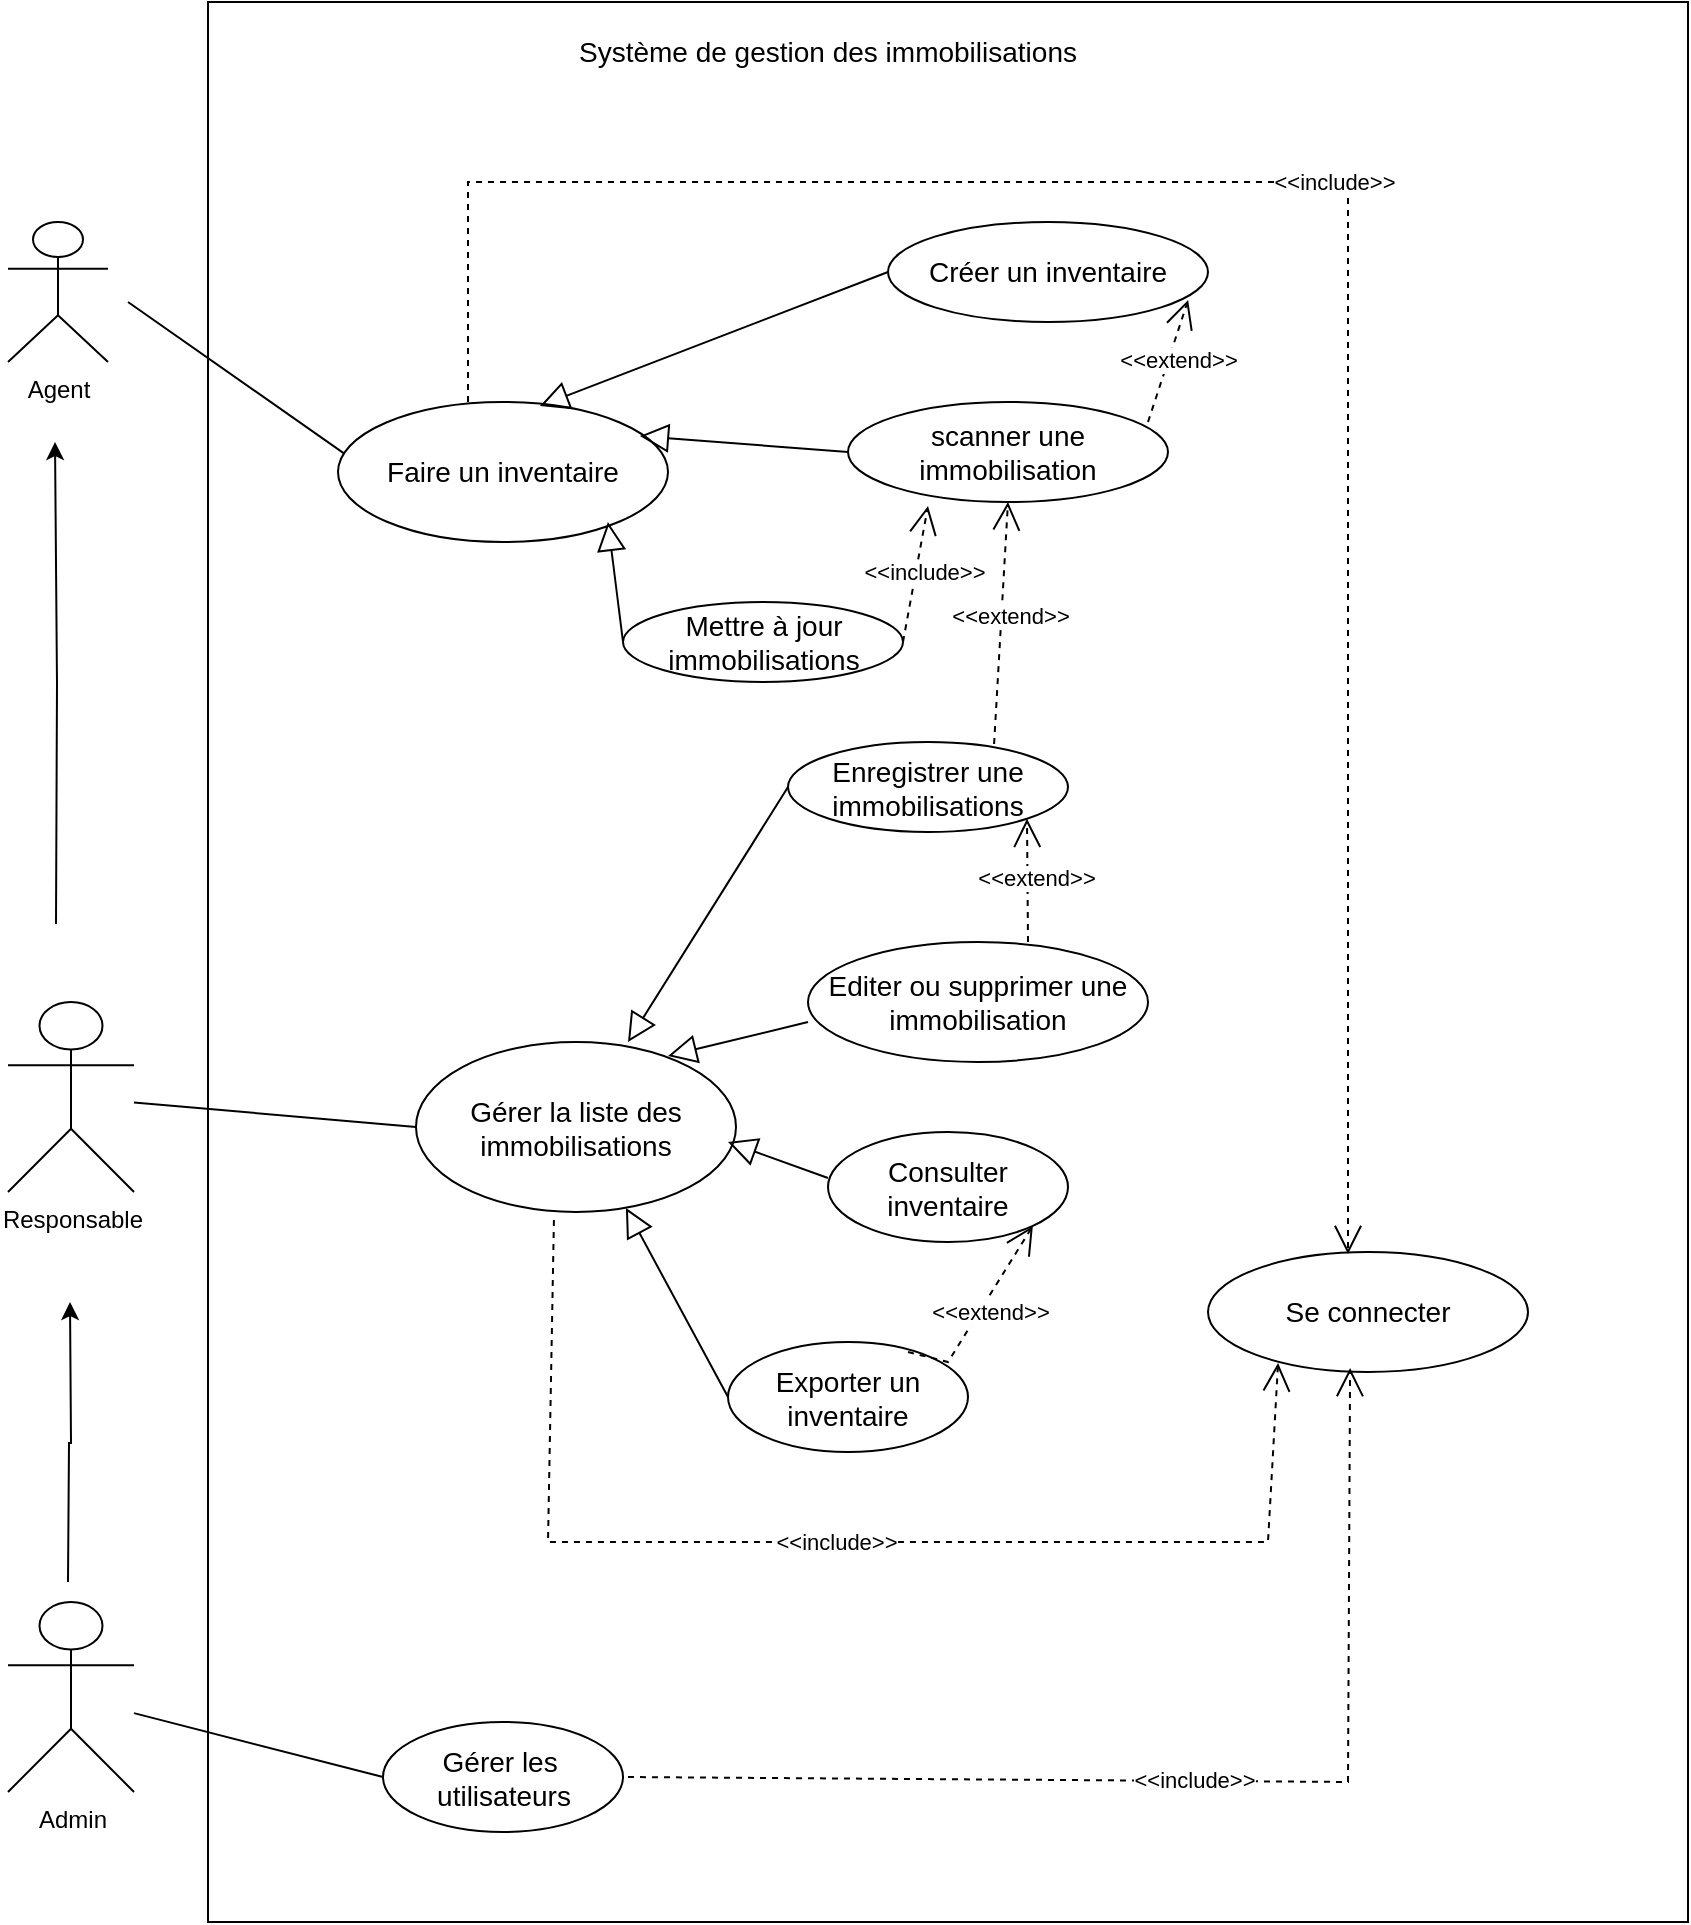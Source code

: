 <mxfile version="21.5.0" type="github" pages="2">
  <diagram name="Page-1" id="Jt6sdJFW9X5KQuXTWVU3">
    <mxGraphModel dx="1035" dy="1673" grid="1" gridSize="10" guides="1" tooltips="1" connect="1" arrows="1" fold="1" page="1" pageScale="1" pageWidth="827" pageHeight="1169" math="0" shadow="0">
      <root>
        <mxCell id="0" />
        <mxCell id="1" parent="0" />
        <mxCell id="oahv23GG5yVui-aDVSaN-1" value="" style="rounded=0;whiteSpace=wrap;html=1;" parent="1" vertex="1">
          <mxGeometry x="150" y="-90" width="740" height="960" as="geometry" />
        </mxCell>
        <mxCell id="oahv23GG5yVui-aDVSaN-2" value="Agent" style="shape=umlActor;verticalLabelPosition=bottom;verticalAlign=top;html=1;" parent="1" vertex="1">
          <mxGeometry x="50" y="20" width="50" height="70" as="geometry" />
        </mxCell>
        <mxCell id="oahv23GG5yVui-aDVSaN-3" value="Responsable" style="shape=umlActor;verticalLabelPosition=bottom;verticalAlign=top;html=1;" parent="1" vertex="1">
          <mxGeometry x="50" y="410" width="63" height="95" as="geometry" />
        </mxCell>
        <mxCell id="oahv23GG5yVui-aDVSaN-4" value="&lt;span style=&quot;font-size: 14px;&quot;&gt;Faire un inventaire&lt;/span&gt;" style="ellipse;whiteSpace=wrap;html=1;" parent="1" vertex="1">
          <mxGeometry x="215" y="110" width="165" height="70" as="geometry" />
        </mxCell>
        <mxCell id="oahv23GG5yVui-aDVSaN-5" value="&lt;font style=&quot;font-size: 14px;&quot;&gt;Mettre à jour immobilisations&lt;/font&gt;" style="ellipse;whiteSpace=wrap;html=1;" parent="1" vertex="1">
          <mxGeometry x="357.5" y="210" width="140" height="40" as="geometry" />
        </mxCell>
        <mxCell id="oahv23GG5yVui-aDVSaN-6" value="&lt;font style=&quot;font-size: 14px;&quot;&gt;Créer un inventaire&lt;/font&gt;" style="ellipse;whiteSpace=wrap;html=1;" parent="1" vertex="1">
          <mxGeometry x="490" y="20" width="160" height="50" as="geometry" />
        </mxCell>
        <mxCell id="oahv23GG5yVui-aDVSaN-7" value="&lt;font style=&quot;font-size: 14px;&quot;&gt;Editer ou supprimer une immobilisation&lt;/font&gt;" style="ellipse;whiteSpace=wrap;html=1;" parent="1" vertex="1">
          <mxGeometry x="450" y="380" width="170" height="60" as="geometry" />
        </mxCell>
        <mxCell id="oahv23GG5yVui-aDVSaN-8" value="&lt;font style=&quot;font-size: 14px;&quot;&gt;Consulter inventaire&lt;/font&gt;" style="ellipse;whiteSpace=wrap;html=1;" parent="1" vertex="1">
          <mxGeometry x="460" y="475" width="120" height="55" as="geometry" />
        </mxCell>
        <mxCell id="oahv23GG5yVui-aDVSaN-9" value="&lt;font style=&quot;font-size: 14px;&quot;&gt;scanner une immobilisation&lt;/font&gt;" style="ellipse;whiteSpace=wrap;html=1;" parent="1" vertex="1">
          <mxGeometry x="470" y="110" width="160" height="50" as="geometry" />
        </mxCell>
        <mxCell id="oahv23GG5yVui-aDVSaN-12" value="&lt;span style=&quot;font-size: 14px;&quot;&gt;Enregistrer une immobilisations&lt;/span&gt;" style="ellipse;whiteSpace=wrap;html=1;" parent="1" vertex="1">
          <mxGeometry x="440" y="280" width="140" height="45" as="geometry" />
        </mxCell>
        <mxCell id="Zb0E4p8OSJ2_lI8VUnnz-1" value="" style="endArrow=none;html=1;rounded=0;entryX=0.017;entryY=0.365;entryDx=0;entryDy=0;entryPerimeter=0;" parent="1" target="oahv23GG5yVui-aDVSaN-4" edge="1">
          <mxGeometry width="50" height="50" relative="1" as="geometry">
            <mxPoint x="110" y="60" as="sourcePoint" />
            <mxPoint x="160" y="180" as="targetPoint" />
          </mxGeometry>
        </mxCell>
        <mxCell id="h23GoxZWSa-asyoGUcil-1" style="edgeStyle=orthogonalEdgeStyle;rounded=0;orthogonalLoop=1;jettySize=auto;html=1;" parent="1" edge="1">
          <mxGeometry relative="1" as="geometry">
            <mxPoint x="73.5" y="130" as="targetPoint" />
            <mxPoint x="74" y="371" as="sourcePoint" />
          </mxGeometry>
        </mxCell>
        <mxCell id="h23GoxZWSa-asyoGUcil-4" value="&lt;font style=&quot;font-size: 14px;&quot;&gt;Gérer la liste des immobilisations&lt;/font&gt;" style="ellipse;whiteSpace=wrap;html=1;" parent="1" vertex="1">
          <mxGeometry x="254" y="430" width="160" height="85" as="geometry" />
        </mxCell>
        <mxCell id="oahv23GG5yVui-aDVSaN-10" value="&lt;font style=&quot;font-size: 14px;&quot;&gt;Se connecter&lt;/font&gt;" style="ellipse;whiteSpace=wrap;html=1;" parent="1" vertex="1">
          <mxGeometry x="650" y="535" width="160" height="60" as="geometry" />
        </mxCell>
        <mxCell id="h23GoxZWSa-asyoGUcil-12" value="&lt;font style=&quot;font-size: 14px;&quot;&gt;Gérer les&amp;nbsp; utilisateurs&lt;/font&gt;" style="ellipse;whiteSpace=wrap;html=1;" parent="1" vertex="1">
          <mxGeometry x="237.5" y="770" width="120" height="55" as="geometry" />
        </mxCell>
        <mxCell id="h23GoxZWSa-asyoGUcil-22" value="&lt;font style=&quot;font-size: 14px;&quot;&gt;Système de gestion des immobilisations&lt;/font&gt;" style="text;strokeColor=none;align=center;fillColor=none;html=1;verticalAlign=middle;whiteSpace=wrap;rounded=0;" parent="1" vertex="1">
          <mxGeometry x="310" y="-80" width="300" height="30" as="geometry" />
        </mxCell>
        <mxCell id="otwOGCEFAdd9uxz4W3qT-1" value="Admin" style="shape=umlActor;verticalLabelPosition=bottom;verticalAlign=top;html=1;" vertex="1" parent="1">
          <mxGeometry x="50" y="710" width="63" height="95" as="geometry" />
        </mxCell>
        <mxCell id="otwOGCEFAdd9uxz4W3qT-4" value="" style="endArrow=none;html=1;rounded=0;entryX=0;entryY=0.5;entryDx=0;entryDy=0;" edge="1" parent="1" source="oahv23GG5yVui-aDVSaN-3" target="h23GoxZWSa-asyoGUcil-4">
          <mxGeometry width="50" height="50" relative="1" as="geometry">
            <mxPoint x="110" y="320" as="sourcePoint" />
            <mxPoint x="180" y="280" as="targetPoint" />
          </mxGeometry>
        </mxCell>
        <mxCell id="otwOGCEFAdd9uxz4W3qT-6" value="" style="endArrow=none;html=1;rounded=0;entryX=0;entryY=0.5;entryDx=0;entryDy=0;" edge="1" parent="1" source="otwOGCEFAdd9uxz4W3qT-1" target="h23GoxZWSa-asyoGUcil-12">
          <mxGeometry width="50" height="50" relative="1" as="geometry">
            <mxPoint x="120" y="688.5" as="sourcePoint" />
            <mxPoint x="240" y="716.5" as="targetPoint" />
          </mxGeometry>
        </mxCell>
        <mxCell id="otwOGCEFAdd9uxz4W3qT-8" value="&amp;lt;&amp;lt;include&amp;gt;&amp;gt;" style="endArrow=open;endSize=12;dashed=1;html=1;rounded=0;entryX=0.444;entryY=0.967;entryDx=0;entryDy=0;entryPerimeter=0;" edge="1" parent="1" target="oahv23GG5yVui-aDVSaN-10">
          <mxGeometry width="160" relative="1" as="geometry">
            <mxPoint x="360" y="797.5" as="sourcePoint" />
            <mxPoint x="680.08" y="607.5" as="targetPoint" />
            <Array as="points">
              <mxPoint x="720" y="800" />
            </Array>
            <mxPoint as="offset" />
          </mxGeometry>
        </mxCell>
        <mxCell id="otwOGCEFAdd9uxz4W3qT-9" value="&amp;lt;&amp;lt;include&amp;gt;&amp;gt;" style="endArrow=open;endSize=12;dashed=1;html=1;rounded=0;exitX=0.431;exitY=1.047;exitDx=0;exitDy=0;exitPerimeter=0;entryX=0.219;entryY=0.925;entryDx=0;entryDy=0;entryPerimeter=0;" edge="1" parent="1" source="h23GoxZWSa-asyoGUcil-4" target="oahv23GG5yVui-aDVSaN-10">
          <mxGeometry width="160" relative="1" as="geometry">
            <mxPoint x="300" y="640" as="sourcePoint" />
            <mxPoint x="560" y="650" as="targetPoint" />
            <mxPoint as="offset" />
            <Array as="points">
              <mxPoint x="320" y="680" />
              <mxPoint x="680" y="680" />
            </Array>
          </mxGeometry>
        </mxCell>
        <mxCell id="otwOGCEFAdd9uxz4W3qT-10" value="" style="endArrow=block;endFill=0;endSize=12;html=1;rounded=0;entryX=0.612;entryY=0.029;entryDx=0;entryDy=0;entryPerimeter=0;exitX=0;exitY=0.5;exitDx=0;exitDy=0;" edge="1" parent="1" source="oahv23GG5yVui-aDVSaN-6" target="oahv23GG5yVui-aDVSaN-4">
          <mxGeometry width="160" relative="1" as="geometry">
            <mxPoint x="550" y="54.5" as="sourcePoint" />
            <mxPoint x="390" y="54.5" as="targetPoint" />
          </mxGeometry>
        </mxCell>
        <mxCell id="otwOGCEFAdd9uxz4W3qT-11" value="" style="endArrow=block;endFill=0;endSize=12;html=1;rounded=0;entryX=0.915;entryY=0.243;entryDx=0;entryDy=0;entryPerimeter=0;exitX=0;exitY=0.5;exitDx=0;exitDy=0;" edge="1" parent="1" source="oahv23GG5yVui-aDVSaN-9" target="oahv23GG5yVui-aDVSaN-4">
          <mxGeometry width="160" relative="1" as="geometry">
            <mxPoint x="664" y="178" as="sourcePoint" />
            <mxPoint x="490" y="245" as="targetPoint" />
          </mxGeometry>
        </mxCell>
        <mxCell id="otwOGCEFAdd9uxz4W3qT-12" value="" style="endArrow=block;endFill=0;endSize=12;html=1;rounded=0;entryX=0.818;entryY=0.857;entryDx=0;entryDy=0;entryPerimeter=0;exitX=0;exitY=0.5;exitDx=0;exitDy=0;" edge="1" parent="1" source="oahv23GG5yVui-aDVSaN-5" target="oahv23GG5yVui-aDVSaN-4">
          <mxGeometry width="160" relative="1" as="geometry">
            <mxPoint x="531.5" y="203" as="sourcePoint" />
            <mxPoint x="357.5" y="270" as="targetPoint" />
          </mxGeometry>
        </mxCell>
        <mxCell id="otwOGCEFAdd9uxz4W3qT-13" value="&lt;font style=&quot;font-size: 14px;&quot;&gt;Exporter un inventaire&lt;/font&gt;" style="ellipse;whiteSpace=wrap;html=1;" vertex="1" parent="1">
          <mxGeometry x="410" y="580" width="120" height="55" as="geometry" />
        </mxCell>
        <mxCell id="otwOGCEFAdd9uxz4W3qT-14" value="" style="endArrow=block;endFill=0;endSize=12;html=1;rounded=0;exitX=0;exitY=0.5;exitDx=0;exitDy=0;" edge="1" parent="1" source="oahv23GG5yVui-aDVSaN-12">
          <mxGeometry width="160" relative="1" as="geometry">
            <mxPoint x="450" y="320" as="sourcePoint" />
            <mxPoint x="360" y="430" as="targetPoint" />
          </mxGeometry>
        </mxCell>
        <mxCell id="otwOGCEFAdd9uxz4W3qT-15" value="" style="endArrow=block;endFill=0;endSize=12;html=1;rounded=0;entryX=0.612;entryY=0.029;entryDx=0;entryDy=0;entryPerimeter=0;exitX=0;exitY=0.667;exitDx=0;exitDy=0;exitPerimeter=0;" edge="1" parent="1" source="oahv23GG5yVui-aDVSaN-7">
          <mxGeometry width="160" relative="1" as="geometry">
            <mxPoint x="460" y="410" as="sourcePoint" />
            <mxPoint x="380" y="437" as="targetPoint" />
          </mxGeometry>
        </mxCell>
        <mxCell id="otwOGCEFAdd9uxz4W3qT-16" value="" style="endArrow=block;endFill=0;endSize=12;html=1;rounded=0;exitX=0;exitY=0.667;exitDx=0;exitDy=0;exitPerimeter=0;" edge="1" parent="1">
          <mxGeometry width="160" relative="1" as="geometry">
            <mxPoint x="460" y="498" as="sourcePoint" />
            <mxPoint x="410" y="480" as="targetPoint" />
          </mxGeometry>
        </mxCell>
        <mxCell id="otwOGCEFAdd9uxz4W3qT-17" value="" style="endArrow=block;endFill=0;endSize=12;html=1;rounded=0;entryX=0.656;entryY=0.976;entryDx=0;entryDy=0;entryPerimeter=0;exitX=0;exitY=0.5;exitDx=0;exitDy=0;" edge="1" parent="1" source="otwOGCEFAdd9uxz4W3qT-13" target="h23GoxZWSa-asyoGUcil-4">
          <mxGeometry width="160" relative="1" as="geometry">
            <mxPoint x="374" y="550" as="sourcePoint" />
            <mxPoint x="294" y="567" as="targetPoint" />
          </mxGeometry>
        </mxCell>
        <mxCell id="otwOGCEFAdd9uxz4W3qT-18" value="&amp;lt;&amp;lt;extend&amp;gt;&amp;gt;" style="endArrow=open;endSize=12;dashed=1;html=1;rounded=0;entryX=1;entryY=1;entryDx=0;entryDy=0;exitX=1;exitY=1;exitDx=0;exitDy=0;" edge="1" parent="1" target="oahv23GG5yVui-aDVSaN-8">
          <mxGeometry x="0.073" y="-4" width="160" relative="1" as="geometry">
            <mxPoint x="500" y="585" as="sourcePoint" />
            <mxPoint x="590" y="585" as="targetPoint" />
            <Array as="points">
              <mxPoint x="520" y="590" />
            </Array>
            <mxPoint y="1" as="offset" />
          </mxGeometry>
        </mxCell>
        <mxCell id="otwOGCEFAdd9uxz4W3qT-19" value="&amp;lt;&amp;lt;extend&amp;gt;&amp;gt;" style="endArrow=open;endSize=12;dashed=1;html=1;rounded=0;entryX=0.938;entryY=0.78;entryDx=0;entryDy=0;entryPerimeter=0;" edge="1" parent="1" target="oahv23GG5yVui-aDVSaN-6">
          <mxGeometry x="0.073" y="-4" width="160" relative="1" as="geometry">
            <mxPoint x="620" y="120" as="sourcePoint" />
            <mxPoint x="663" y="50" as="targetPoint" />
            <Array as="points" />
            <mxPoint y="1" as="offset" />
          </mxGeometry>
        </mxCell>
        <mxCell id="otwOGCEFAdd9uxz4W3qT-20" value="&amp;lt;&amp;lt;include&amp;gt;&amp;gt;" style="endArrow=open;endSize=12;dashed=1;html=1;rounded=0;entryX=0.25;entryY=1.04;entryDx=0;entryDy=0;exitX=1;exitY=0.5;exitDx=0;exitDy=0;entryPerimeter=0;" edge="1" parent="1" source="oahv23GG5yVui-aDVSaN-5" target="oahv23GG5yVui-aDVSaN-9">
          <mxGeometry x="0.073" y="-4" width="160" relative="1" as="geometry">
            <mxPoint x="539" y="230" as="sourcePoint" />
            <mxPoint x="581.5" y="160" as="targetPoint" />
            <Array as="points" />
            <mxPoint y="1" as="offset" />
          </mxGeometry>
        </mxCell>
        <mxCell id="otwOGCEFAdd9uxz4W3qT-21" value="&amp;lt;&amp;lt;extend&amp;gt;&amp;gt;" style="endArrow=open;endSize=12;dashed=1;html=1;rounded=0;entryX=0.5;entryY=1;entryDx=0;entryDy=0;exitX=0.736;exitY=0.022;exitDx=0;exitDy=0;exitPerimeter=0;" edge="1" parent="1" source="oahv23GG5yVui-aDVSaN-12" target="oahv23GG5yVui-aDVSaN-9">
          <mxGeometry x="0.073" y="-4" width="160" relative="1" as="geometry">
            <mxPoint x="540" y="300" as="sourcePoint" />
            <mxPoint x="571.5" y="232" as="targetPoint" />
            <Array as="points" />
            <mxPoint y="1" as="offset" />
          </mxGeometry>
        </mxCell>
        <mxCell id="otwOGCEFAdd9uxz4W3qT-24" value="&amp;lt;&amp;lt;extend&amp;gt;&amp;gt;" style="endArrow=open;endSize=12;dashed=1;html=1;rounded=0;entryX=1;entryY=1;entryDx=0;entryDy=0;" edge="1" parent="1" target="oahv23GG5yVui-aDVSaN-12">
          <mxGeometry x="0.073" y="-4" width="160" relative="1" as="geometry">
            <mxPoint x="560" y="380" as="sourcePoint" />
            <mxPoint x="580" y="325" as="targetPoint" />
            <Array as="points" />
            <mxPoint y="1" as="offset" />
          </mxGeometry>
        </mxCell>
        <mxCell id="otwOGCEFAdd9uxz4W3qT-25" value="&amp;lt;&amp;lt;include&amp;gt;&amp;gt;" style="endArrow=open;endSize=12;dashed=1;html=1;rounded=0;exitX=0.394;exitY=0;exitDx=0;exitDy=0;exitPerimeter=0;" edge="1" parent="1" source="oahv23GG5yVui-aDVSaN-4">
          <mxGeometry width="160" relative="1" as="geometry">
            <mxPoint x="280" y="100" as="sourcePoint" />
            <mxPoint x="720" y="536" as="targetPoint" />
            <Array as="points">
              <mxPoint x="280" />
              <mxPoint x="720" />
              <mxPoint x="720" y="120" />
              <mxPoint x="720" y="270" />
            </Array>
            <mxPoint as="offset" />
          </mxGeometry>
        </mxCell>
        <mxCell id="otwOGCEFAdd9uxz4W3qT-26" style="edgeStyle=orthogonalEdgeStyle;rounded=0;orthogonalLoop=1;jettySize=auto;html=1;" edge="1" parent="1">
          <mxGeometry relative="1" as="geometry">
            <mxPoint x="81" y="560" as="targetPoint" />
            <mxPoint x="80" y="700" as="sourcePoint" />
          </mxGeometry>
        </mxCell>
      </root>
    </mxGraphModel>
  </diagram>
  <diagram id="wYpQIgb7Bo00rCVVGWX3" name="Page-2">
    <mxGraphModel dx="880" dy="484" grid="1" gridSize="10" guides="1" tooltips="1" connect="1" arrows="1" fold="1" page="1" pageScale="1" pageWidth="827" pageHeight="1169" math="0" shadow="0">
      <root>
        <mxCell id="0" />
        <mxCell id="1" parent="0" />
        <mxCell id="IcYq8gWxM7YDHh_JvgTf-1" value="" style="ellipse;html=1;shape=startState;fillColor=#000000;strokeColor=#0f0f0f;" vertex="1" parent="1">
          <mxGeometry x="420" y="430" width="30" height="30" as="geometry" />
        </mxCell>
        <mxCell id="IcYq8gWxM7YDHh_JvgTf-2" value="" style="edgeStyle=orthogonalEdgeStyle;html=1;verticalAlign=bottom;endArrow=open;endSize=8;strokeColor=#0f0f0f;rounded=0;" edge="1" source="IcYq8gWxM7YDHh_JvgTf-1" parent="1">
          <mxGeometry relative="1" as="geometry">
            <mxPoint x="435" y="640" as="targetPoint" />
            <Array as="points">
              <mxPoint x="435" y="510" />
              <mxPoint x="436" y="510" />
            </Array>
          </mxGeometry>
        </mxCell>
      </root>
    </mxGraphModel>
  </diagram>
</mxfile>
